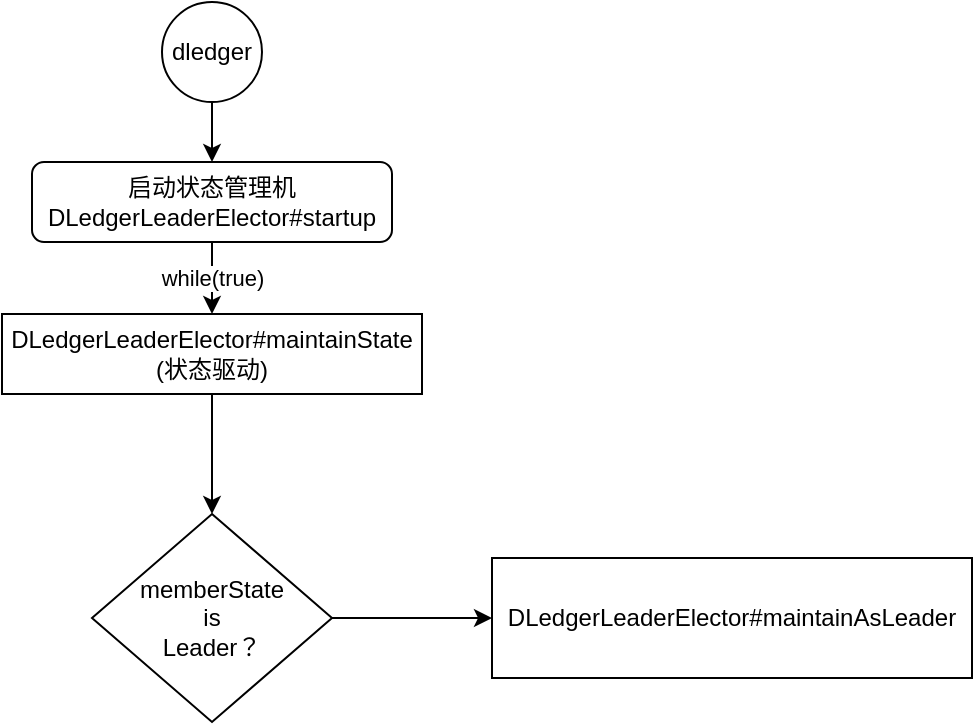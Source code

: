 <mxfile version="20.1.1" type="github">
  <diagram id="C5RBs43oDa-KdzZeNtuy" name="Page-1">
    <mxGraphModel dx="1298" dy="755" grid="1" gridSize="10" guides="1" tooltips="1" connect="1" arrows="1" fold="1" page="1" pageScale="1" pageWidth="827" pageHeight="1169" math="0" shadow="0">
      <root>
        <mxCell id="WIyWlLk6GJQsqaUBKTNV-0" />
        <mxCell id="WIyWlLk6GJQsqaUBKTNV-1" parent="WIyWlLk6GJQsqaUBKTNV-0" />
        <mxCell id="J1axyf_bsP1kOrg1EWEu-9" value="while(true)" style="edgeStyle=orthogonalEdgeStyle;rounded=0;orthogonalLoop=1;jettySize=auto;html=1;" edge="1" parent="WIyWlLk6GJQsqaUBKTNV-1" source="J1axyf_bsP1kOrg1EWEu-10" target="J1axyf_bsP1kOrg1EWEu-14">
          <mxGeometry relative="1" as="geometry" />
        </mxCell>
        <mxCell id="J1axyf_bsP1kOrg1EWEu-10" value="启动状态管理机&lt;br&gt;DLedgerLeaderElector#startup" style="rounded=1;whiteSpace=wrap;html=1;fontSize=12;glass=0;strokeWidth=1;shadow=0;" vertex="1" parent="WIyWlLk6GJQsqaUBKTNV-1">
          <mxGeometry x="140" y="90" width="180" height="40" as="geometry" />
        </mxCell>
        <mxCell id="J1axyf_bsP1kOrg1EWEu-11" value="" style="edgeStyle=orthogonalEdgeStyle;rounded=0;orthogonalLoop=1;jettySize=auto;html=1;" edge="1" parent="WIyWlLk6GJQsqaUBKTNV-1" source="J1axyf_bsP1kOrg1EWEu-12" target="J1axyf_bsP1kOrg1EWEu-10">
          <mxGeometry relative="1" as="geometry" />
        </mxCell>
        <mxCell id="J1axyf_bsP1kOrg1EWEu-12" value="dledger" style="ellipse;whiteSpace=wrap;html=1;aspect=fixed;" vertex="1" parent="WIyWlLk6GJQsqaUBKTNV-1">
          <mxGeometry x="205" y="10" width="50" height="50" as="geometry" />
        </mxCell>
        <mxCell id="J1axyf_bsP1kOrg1EWEu-13" value="" style="edgeStyle=orthogonalEdgeStyle;rounded=0;orthogonalLoop=1;jettySize=auto;html=1;" edge="1" parent="WIyWlLk6GJQsqaUBKTNV-1" source="J1axyf_bsP1kOrg1EWEu-14" target="J1axyf_bsP1kOrg1EWEu-16">
          <mxGeometry relative="1" as="geometry" />
        </mxCell>
        <mxCell id="J1axyf_bsP1kOrg1EWEu-14" value="DLedgerLeaderElector#maintainState&lt;br&gt;(状态驱动)" style="rounded=0;whiteSpace=wrap;html=1;" vertex="1" parent="WIyWlLk6GJQsqaUBKTNV-1">
          <mxGeometry x="125" y="166" width="210" height="40" as="geometry" />
        </mxCell>
        <mxCell id="J1axyf_bsP1kOrg1EWEu-15" value="" style="edgeStyle=orthogonalEdgeStyle;rounded=0;orthogonalLoop=1;jettySize=auto;html=1;" edge="1" parent="WIyWlLk6GJQsqaUBKTNV-1" source="J1axyf_bsP1kOrg1EWEu-16" target="J1axyf_bsP1kOrg1EWEu-17">
          <mxGeometry relative="1" as="geometry" />
        </mxCell>
        <mxCell id="J1axyf_bsP1kOrg1EWEu-16" value="memberState&lt;br&gt;is&lt;br&gt;Leader？" style="rhombus;whiteSpace=wrap;html=1;rounded=0;" vertex="1" parent="WIyWlLk6GJQsqaUBKTNV-1">
          <mxGeometry x="170" y="266" width="120" height="104" as="geometry" />
        </mxCell>
        <mxCell id="J1axyf_bsP1kOrg1EWEu-17" value="DLedgerLeaderElector#maintainAsLeader" style="whiteSpace=wrap;html=1;rounded=0;" vertex="1" parent="WIyWlLk6GJQsqaUBKTNV-1">
          <mxGeometry x="370" y="288" width="240" height="60" as="geometry" />
        </mxCell>
      </root>
    </mxGraphModel>
  </diagram>
</mxfile>
